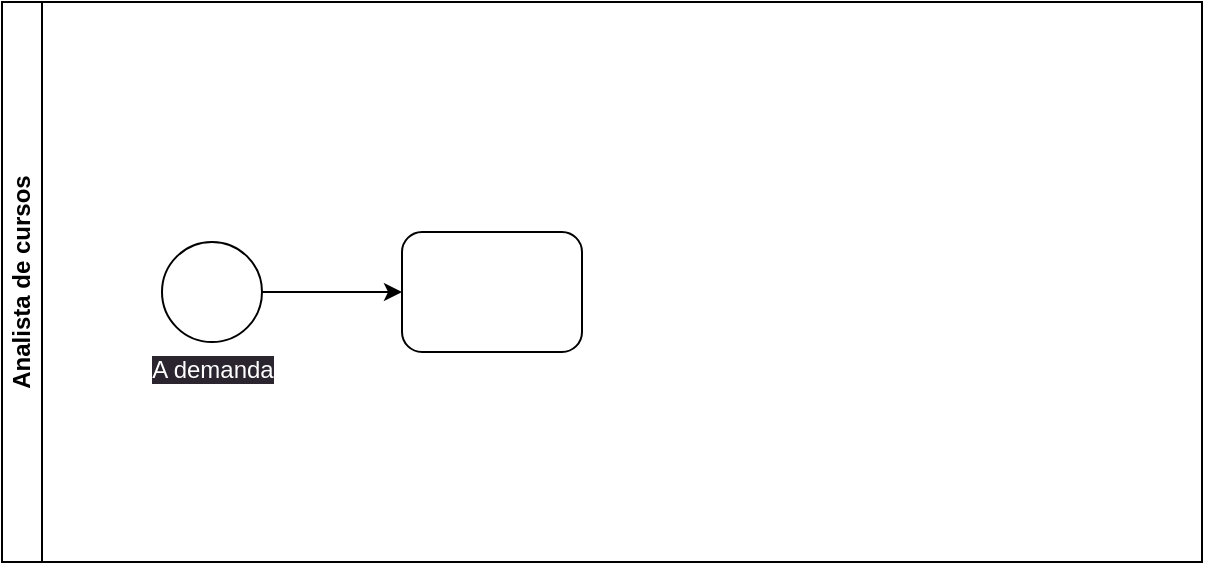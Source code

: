 <mxfile>
    <diagram id="Von9ohVeAMPanNHzZ43E" name="Página-1">
        <mxGraphModel dx="746" dy="563" grid="1" gridSize="10" guides="1" tooltips="1" connect="1" arrows="1" fold="1" page="1" pageScale="1" pageWidth="827" pageHeight="1169" math="0" shadow="0">
            <root>
                <mxCell id="0"/>
                <mxCell id="1" parent="0"/>
                <mxCell id="2" value="Analista de cursos&lt;br&gt;" style="swimlane;startSize=20;horizontal=0;html=1;whiteSpace=wrap;" parent="1" vertex="1">
                    <mxGeometry x="40" y="40" width="600" height="280" as="geometry"/>
                </mxCell>
                <mxCell id="16" style="edgeStyle=none;html=1;" edge="1" parent="2" source="8" target="14">
                    <mxGeometry relative="1" as="geometry"/>
                </mxCell>
                <mxCell id="8" value="&lt;font color=&quot;#ffffff&quot; style=&quot;background-color: rgb(42, 37, 47);&quot;&gt;A demanda&lt;/font&gt;" style="points=[[0.145,0.145,0],[0.5,0,0],[0.855,0.145,0],[1,0.5,0],[0.855,0.855,0],[0.5,1,0],[0.145,0.855,0],[0,0.5,0]];shape=mxgraph.bpmn.event;html=1;verticalLabelPosition=bottom;labelBackgroundColor=#ffffff;verticalAlign=top;align=center;perimeter=ellipsePerimeter;outlineConnect=0;aspect=fixed;outline=standard;symbol=general;" parent="2" vertex="1">
                    <mxGeometry x="80" y="120" width="50" height="50" as="geometry"/>
                </mxCell>
                <mxCell id="14" value="" style="points=[[0.25,0,0],[0.5,0,0],[0.75,0,0],[1,0.25,0],[1,0.5,0],[1,0.75,0],[0.75,1,0],[0.5,1,0],[0.25,1,0],[0,0.75,0],[0,0.5,0],[0,0.25,0]];shape=mxgraph.bpmn.task;whiteSpace=wrap;rectStyle=rounded;size=10;html=1;taskMarker=abstract;" vertex="1" parent="2">
                    <mxGeometry x="200" y="115" width="90" height="60" as="geometry"/>
                </mxCell>
            </root>
        </mxGraphModel>
    </diagram>
</mxfile>